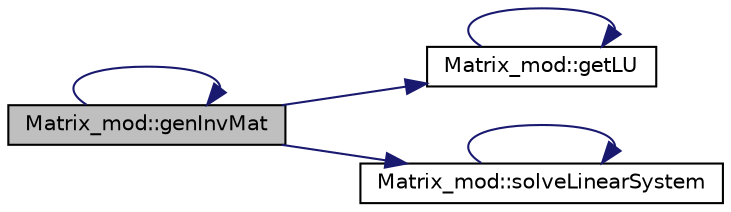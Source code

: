 digraph "Matrix_mod::genInvMat"
{
 // LATEX_PDF_SIZE
  edge [fontname="Helvetica",fontsize="10",labelfontname="Helvetica",labelfontsize="10"];
  node [fontname="Helvetica",fontsize="10",shape=record];
  rankdir="LR";
  Node1 [label="Matrix_mod::genInvMat",height=0.2,width=0.4,color="black", fillcolor="grey75", style="filled", fontcolor="black",tooltip="Return the inverse matrix InverseMatrix of a (nd,nd) input matrix Matrix, and its determinant,..."];
  Node1 -> Node1 [color="midnightblue",fontsize="10",style="solid",fontname="Helvetica"];
  Node1 -> Node2 [color="midnightblue",fontsize="10",style="solid",fontname="Helvetica"];
  Node2 [label="Matrix_mod::getLU",height=0.2,width=0.4,color="black", fillcolor="white", style="filled",URL="$namespaceMatrix__mod.html#a9a49998b46ee8253af18b1872bdcd503",tooltip="Return the LU decomposition of the input matrix MatrixLU(nd,nd)."];
  Node2 -> Node2 [color="midnightblue",fontsize="10",style="solid",fontname="Helvetica"];
  Node1 -> Node3 [color="midnightblue",fontsize="10",style="solid",fontname="Helvetica"];
  Node3 [label="Matrix_mod::solveLinearSystem",height=0.2,width=0.4,color="black", fillcolor="white", style="filled",URL="$namespaceMatrix__mod.html#ad3895979ae15658f13ac2484b3fb979d",tooltip="Solve the set of nd linear equations Matrix * X = InputSolution."];
  Node3 -> Node3 [color="midnightblue",fontsize="10",style="solid",fontname="Helvetica"];
}

